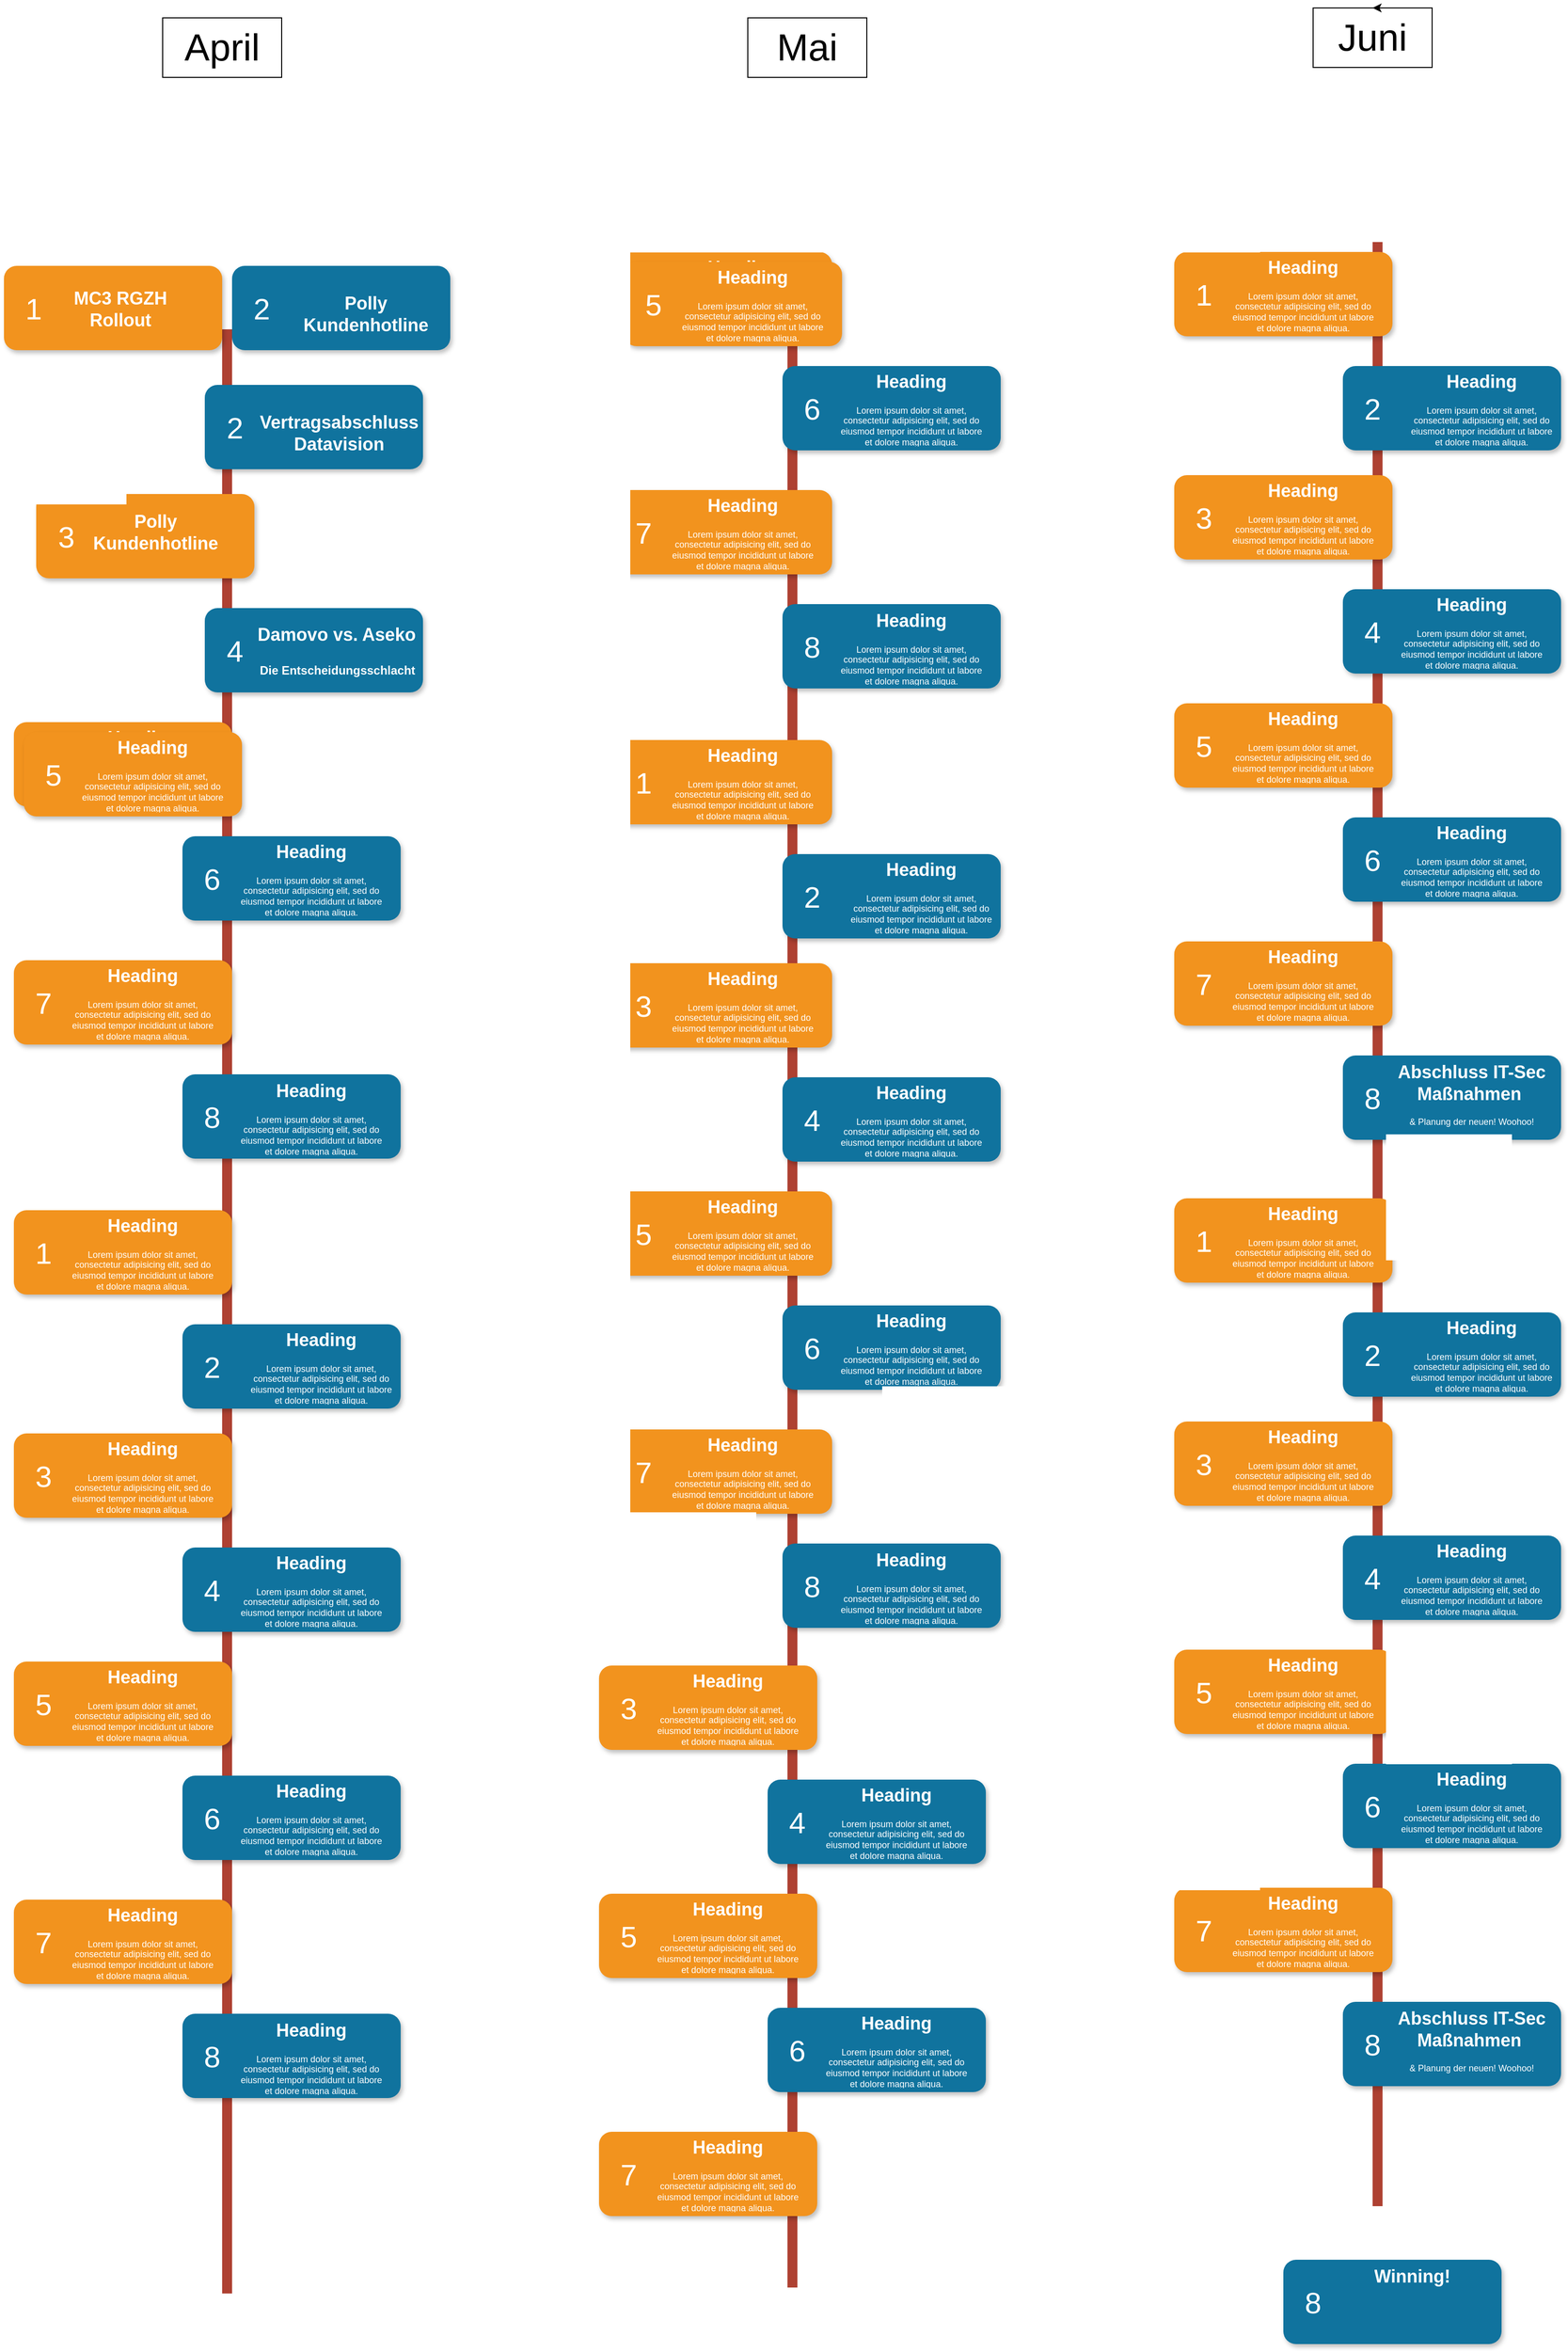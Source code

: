 <mxfile version="24.2.2" type="github">
  <diagram name="Page-1" id="fbcf5db9-b524-4cd4-e4f3-379dc89c3999">
    <mxGraphModel dx="978" dy="2693" grid="1" gridSize="10" guides="1" tooltips="1" connect="1" arrows="1" fold="1" page="1" pageScale="1" pageWidth="850" pageHeight="1100" background="none" math="0" shadow="0">
      <root>
        <mxCell id="0" />
        <mxCell id="1" parent="0" />
        <mxCell id="pPB-DNyD_1tqKT2zvJfa-149" value="" style="line;strokeWidth=10;direction=south;html=1;fillColor=none;fontSize=13;fontColor=#000000;align=center;strokeColor=#AE4132;" vertex="1" parent="1">
          <mxGeometry x="840" y="68" width="10" height="990" as="geometry" />
        </mxCell>
        <mxCell id="2a0f93b5c73ef8e7-1" value="" style="line;strokeWidth=10;direction=south;html=1;fillColor=none;fontSize=13;fontColor=#000000;align=center;strokeColor=#AE4132;" parent="1" vertex="1">
          <mxGeometry x="270" y="74" width="10" height="990" as="geometry" />
        </mxCell>
        <mxCell id="pPB-DNyD_1tqKT2zvJfa-94" value="" style="line;strokeWidth=10;direction=south;html=1;fillColor=none;fontSize=13;fontColor=#000000;align=center;strokeColor=#AE4132;" vertex="1" parent="1">
          <mxGeometry x="270" y="-916" width="10" height="990" as="geometry" />
        </mxCell>
        <mxCell id="pPB-DNyD_1tqKT2zvJfa-1" value="" style="line;strokeWidth=10;direction=south;html=1;fillColor=none;fontSize=13;fontColor=#000000;align=center;strokeColor=#AE4132;" vertex="1" parent="1">
          <mxGeometry x="840" y="-910" width="10" height="990" as="geometry" />
        </mxCell>
        <mxCell id="pPB-DNyD_1tqKT2zvJfa-76" value="&lt;font style=&quot;font-size: 38px;&quot;&gt;Mai&lt;/font&gt;" style="rounded=0;whiteSpace=wrap;html=1;" vertex="1" parent="1">
          <mxGeometry x="800" y="-1230" width="120" height="60" as="geometry" />
        </mxCell>
        <mxCell id="pPB-DNyD_1tqKT2zvJfa-96" value="" style="rounded=1;whiteSpace=wrap;html=1;strokeColor=none;strokeWidth=1;fillColor=#F2931E;fontSize=13;fontColor=#FFFFFF;align=center;gradientColor=none;gradientDirection=east;verticalAlign=top;shadow=1;" vertex="1" parent="1">
          <mxGeometry x="50" y="-980" width="220" height="85" as="geometry" />
        </mxCell>
        <mxCell id="pPB-DNyD_1tqKT2zvJfa-97" value="1" style="text;html=1;strokeColor=none;fillColor=none;align=center;verticalAlign=middle;whiteSpace=wrap;fontSize=30;fontColor=#FFFFFF;" vertex="1" parent="1">
          <mxGeometry x="60" y="-947" width="40" height="20" as="geometry" />
        </mxCell>
        <mxCell id="pPB-DNyD_1tqKT2zvJfa-99" value="&lt;h1&gt;&lt;span style=&quot;background-color: initial;&quot;&gt;MC3 RGZH&amp;nbsp; Rollout&amp;nbsp;&lt;/span&gt;&lt;/h1&gt;" style="text;html=1;spacing=5;spacingTop=-20;whiteSpace=wrap;overflow=hidden;strokeColor=none;strokeWidth=4;fillColor=none;gradientColor=#007FFF;fontSize=9;fontColor=#FFFFFF;align=center;" vertex="1" parent="1">
          <mxGeometry x="90" y="-959" width="160" height="77" as="geometry" />
        </mxCell>
        <mxCell id="pPB-DNyD_1tqKT2zvJfa-100" value="" style="rounded=1;whiteSpace=wrap;html=1;strokeColor=none;strokeWidth=1;fillColor=#10739E;fontSize=13;fontColor=#FFFFFF;align=center;gradientColor=none;gradientDirection=east;verticalAlign=top;shadow=1;" vertex="1" parent="1">
          <mxGeometry x="280" y="-980" width="220" height="85" as="geometry" />
        </mxCell>
        <mxCell id="pPB-DNyD_1tqKT2zvJfa-101" value="2" style="text;html=1;strokeColor=none;fillColor=none;align=center;verticalAlign=middle;whiteSpace=wrap;fontSize=30;fontColor=#FFFFFF;" vertex="1" parent="1">
          <mxGeometry x="290" y="-947" width="40" height="20" as="geometry" />
        </mxCell>
        <mxCell id="pPB-DNyD_1tqKT2zvJfa-102" value="&lt;h1&gt;Polly Kundenhotline&lt;/h1&gt;" style="text;html=1;spacing=5;spacingTop=-20;whiteSpace=wrap;overflow=hidden;strokeColor=none;strokeWidth=4;fillColor=none;gradientColor=#007FFF;fontSize=9;fontColor=#FFFFFF;align=center;" vertex="1" parent="1">
          <mxGeometry x="330" y="-954" width="170" height="77" as="geometry" />
        </mxCell>
        <mxCell id="2a0f93b5c73ef8e7-4" value="" style="rounded=1;whiteSpace=wrap;html=1;strokeColor=none;strokeWidth=1;fillColor=#10739E;fontSize=13;fontColor=#FFFFFF;align=center;gradientColor=none;gradientDirection=east;verticalAlign=top;shadow=1;" parent="1" vertex="1">
          <mxGeometry x="252.5" y="-860" width="220" height="85" as="geometry" />
        </mxCell>
        <mxCell id="2a0f93b5c73ef8e7-6" value="" style="rounded=1;whiteSpace=wrap;html=1;strokeColor=none;strokeWidth=1;fillColor=#F2931E;fontSize=13;fontColor=#FFFFFF;align=center;gradientColor=none;gradientDirection=east;verticalAlign=top;shadow=1;" parent="1" vertex="1">
          <mxGeometry x="82.5" y="-750" width="220" height="85" as="geometry" />
        </mxCell>
        <mxCell id="2a0f93b5c73ef8e7-7" value="3" style="text;html=1;strokeColor=none;fillColor=none;align=center;verticalAlign=middle;whiteSpace=wrap;fontSize=30;fontColor=#FFFFFF;" parent="1" vertex="1">
          <mxGeometry x="92.5" y="-717" width="40" height="20" as="geometry" />
        </mxCell>
        <mxCell id="2a0f93b5c73ef8e7-8" value="" style="rounded=1;whiteSpace=wrap;html=1;strokeColor=none;strokeWidth=1;fillColor=#10739E;fontSize=13;fontColor=#FFFFFF;align=center;gradientColor=none;gradientDirection=east;verticalAlign=top;shadow=1;" parent="1" vertex="1">
          <mxGeometry x="252.5" y="-635" width="220" height="85" as="geometry" />
        </mxCell>
        <mxCell id="2a0f93b5c73ef8e7-9" value="4" style="text;html=1;strokeColor=none;fillColor=none;align=center;verticalAlign=middle;whiteSpace=wrap;fontSize=30;fontColor=#FFFFFF;" parent="1" vertex="1">
          <mxGeometry x="262.5" y="-602" width="40" height="20" as="geometry" />
        </mxCell>
        <mxCell id="2a0f93b5c73ef8e7-19" value="&lt;h1&gt;Vertragsabschluss Datavision&lt;/h1&gt;" style="text;html=1;spacing=5;spacingTop=-20;whiteSpace=wrap;overflow=hidden;strokeColor=none;strokeWidth=4;fillColor=none;gradientColor=#007FFF;fontSize=9;fontColor=#FFFFFF;align=center;" parent="1" vertex="1">
          <mxGeometry x="302.5" y="-834" width="170" height="77" as="geometry" />
        </mxCell>
        <mxCell id="2a0f93b5c73ef8e7-20" value="&lt;h1&gt;Polly Kundenhotline&lt;/h1&gt;" style="text;html=1;spacing=5;spacingTop=-20;whiteSpace=wrap;overflow=hidden;strokeColor=none;strokeWidth=4;fillColor=none;gradientColor=#007FFF;fontSize=9;fontColor=#FFFFFF;align=center;" parent="1" vertex="1">
          <mxGeometry x="122.5" y="-734" width="160" height="77" as="geometry" />
        </mxCell>
        <mxCell id="2a0f93b5c73ef8e7-21" value="&lt;h1&gt;&lt;span style=&quot;background-color: initial;&quot;&gt;Damovo vs. Aseko&amp;nbsp;&lt;/span&gt;&lt;/h1&gt;&lt;h1&gt;&lt;span style=&quot;background-color: initial;&quot;&gt;&lt;font style=&quot;font-size: 12px;&quot;&gt;Die Entscheidungsschlacht&amp;nbsp;&lt;/font&gt;&lt;/span&gt;&lt;br&gt;&lt;/h1&gt;" style="text;html=1;spacing=5;spacingTop=-20;whiteSpace=wrap;overflow=hidden;strokeColor=none;strokeWidth=4;fillColor=none;gradientColor=#007FFF;fontSize=9;fontColor=#FFFFFF;align=center;" parent="1" vertex="1">
          <mxGeometry x="297.5" y="-620" width="180" height="70" as="geometry" />
        </mxCell>
        <mxCell id="pPB-DNyD_1tqKT2zvJfa-98" value="2" style="text;html=1;strokeColor=none;fillColor=none;align=center;verticalAlign=middle;whiteSpace=wrap;fontSize=30;fontColor=#FFFFFF;" vertex="1" parent="1">
          <mxGeometry x="262.5" y="-827" width="40" height="20" as="geometry" />
        </mxCell>
        <mxCell id="2a0f93b5c73ef8e7-10" value="" style="rounded=1;whiteSpace=wrap;html=1;strokeColor=none;strokeWidth=1;fillColor=#F2931E;fontSize=13;fontColor=#FFFFFF;align=center;gradientColor=none;gradientDirection=east;verticalAlign=top;shadow=1;" parent="1" vertex="1">
          <mxGeometry x="60" y="-520" width="220" height="85" as="geometry" />
        </mxCell>
        <mxCell id="2a0f93b5c73ef8e7-11" value="5" style="text;html=1;strokeColor=none;fillColor=none;align=center;verticalAlign=middle;whiteSpace=wrap;fontSize=30;fontColor=#FFFFFF;" parent="1" vertex="1">
          <mxGeometry x="70" y="-487" width="40" height="20" as="geometry" />
        </mxCell>
        <mxCell id="2a0f93b5c73ef8e7-12" value="" style="rounded=1;whiteSpace=wrap;html=1;strokeColor=none;strokeWidth=1;fillColor=#10739E;fontSize=13;fontColor=#FFFFFF;align=center;gradientColor=none;gradientDirection=east;verticalAlign=top;shadow=1;" parent="1" vertex="1">
          <mxGeometry x="230" y="-405" width="220" height="85" as="geometry" />
        </mxCell>
        <mxCell id="2a0f93b5c73ef8e7-13" value="6" style="text;html=1;strokeColor=none;fillColor=none;align=center;verticalAlign=middle;whiteSpace=wrap;fontSize=30;fontColor=#FFFFFF;" parent="1" vertex="1">
          <mxGeometry x="240" y="-372" width="40" height="20" as="geometry" />
        </mxCell>
        <mxCell id="2a0f93b5c73ef8e7-14" value="" style="rounded=1;whiteSpace=wrap;html=1;strokeColor=none;strokeWidth=1;fillColor=#F2931E;fontSize=13;fontColor=#FFFFFF;align=center;gradientColor=none;gradientDirection=east;verticalAlign=top;shadow=1;" parent="1" vertex="1">
          <mxGeometry x="60" y="-280" width="220" height="85" as="geometry" />
        </mxCell>
        <mxCell id="2a0f93b5c73ef8e7-15" value="7" style="text;html=1;strokeColor=none;fillColor=none;align=center;verticalAlign=middle;whiteSpace=wrap;fontSize=30;fontColor=#FFFFFF;" parent="1" vertex="1">
          <mxGeometry x="70" y="-247" width="40" height="20" as="geometry" />
        </mxCell>
        <mxCell id="2a0f93b5c73ef8e7-16" value="" style="rounded=1;whiteSpace=wrap;html=1;strokeColor=none;strokeWidth=1;fillColor=#10739E;fontSize=13;fontColor=#FFFFFF;align=center;gradientColor=none;gradientDirection=east;verticalAlign=top;shadow=1;" parent="1" vertex="1">
          <mxGeometry x="230" y="-165" width="220" height="85" as="geometry" />
        </mxCell>
        <mxCell id="2a0f93b5c73ef8e7-17" value="8" style="text;html=1;strokeColor=none;fillColor=none;align=center;verticalAlign=middle;whiteSpace=wrap;fontSize=30;fontColor=#FFFFFF;" parent="1" vertex="1">
          <mxGeometry x="240" y="-132" width="40" height="20" as="geometry" />
        </mxCell>
        <mxCell id="2a0f93b5c73ef8e7-22" value="&lt;h1&gt;Heading&lt;/h1&gt;&lt;p&gt;Lorem ipsum dolor sit amet, consectetur adipisicing elit, sed do eiusmod tempor incididunt ut labore et dolore magna aliqua.&lt;/p&gt;" style="text;html=1;spacing=5;spacingTop=-20;whiteSpace=wrap;overflow=hidden;strokeColor=none;strokeWidth=4;fillColor=none;gradientColor=#007FFF;fontSize=9;fontColor=#FFFFFF;align=center;" parent="1" vertex="1">
          <mxGeometry x="110" y="-516" width="160" height="77" as="geometry" />
        </mxCell>
        <mxCell id="2a0f93b5c73ef8e7-23" value="&lt;h1&gt;Heading&lt;/h1&gt;&lt;p&gt;Lorem ipsum dolor sit amet, consectetur adipisicing elit, sed do eiusmod tempor incididunt ut labore et dolore magna aliqua.&lt;/p&gt;" style="text;html=1;spacing=5;spacingTop=-20;whiteSpace=wrap;overflow=hidden;strokeColor=none;strokeWidth=4;fillColor=none;gradientColor=#007FFF;fontSize=9;fontColor=#FFFFFF;align=center;" parent="1" vertex="1">
          <mxGeometry x="280" y="-401" width="160" height="77" as="geometry" />
        </mxCell>
        <mxCell id="2a0f93b5c73ef8e7-24" value="&lt;h1&gt;Heading&lt;/h1&gt;&lt;p&gt;Lorem ipsum dolor sit amet, consectetur adipisicing elit, sed do eiusmod tempor incididunt ut labore et dolore magna aliqua.&lt;/p&gt;" style="text;html=1;spacing=5;spacingTop=-20;whiteSpace=wrap;overflow=hidden;strokeColor=none;strokeWidth=4;fillColor=none;gradientColor=#007FFF;fontSize=9;fontColor=#FFFFFF;align=center;" parent="1" vertex="1">
          <mxGeometry x="110" y="-276" width="160" height="77" as="geometry" />
        </mxCell>
        <mxCell id="2a0f93b5c73ef8e7-25" value="&lt;h1&gt;Heading&lt;/h1&gt;&lt;p&gt;Lorem ipsum dolor sit amet, consectetur adipisicing elit, sed do eiusmod tempor incididunt ut labore et dolore magna aliqua.&lt;/p&gt;" style="text;html=1;spacing=5;spacingTop=-20;whiteSpace=wrap;overflow=hidden;strokeColor=none;strokeWidth=4;fillColor=none;gradientColor=#007FFF;fontSize=9;fontColor=#FFFFFF;align=center;" parent="1" vertex="1">
          <mxGeometry x="280" y="-160" width="160" height="77" as="geometry" />
        </mxCell>
        <mxCell id="pPB-DNyD_1tqKT2zvJfa-77" value="&lt;font style=&quot;font-size: 38px;&quot;&gt;April&lt;/font&gt;" style="rounded=0;whiteSpace=wrap;html=1;" vertex="1" parent="1">
          <mxGeometry x="210" y="-1230" width="120" height="60" as="geometry" />
        </mxCell>
        <mxCell id="pPB-DNyD_1tqKT2zvJfa-89" value="" style="rounded=1;whiteSpace=wrap;html=1;strokeColor=none;strokeWidth=1;fillColor=#F2931E;fontSize=13;fontColor=#FFFFFF;align=center;gradientColor=none;gradientDirection=east;verticalAlign=top;shadow=1;" vertex="1" parent="1">
          <mxGeometry x="70" y="-510" width="220" height="85" as="geometry" />
        </mxCell>
        <mxCell id="pPB-DNyD_1tqKT2zvJfa-90" value="5" style="text;html=1;strokeColor=none;fillColor=none;align=center;verticalAlign=middle;whiteSpace=wrap;fontSize=30;fontColor=#FFFFFF;" vertex="1" parent="1">
          <mxGeometry x="80" y="-477" width="40" height="20" as="geometry" />
        </mxCell>
        <mxCell id="pPB-DNyD_1tqKT2zvJfa-91" value="&lt;h1&gt;Heading&lt;/h1&gt;&lt;p&gt;Lorem ipsum dolor sit amet, consectetur adipisicing elit, sed do eiusmod tempor incididunt ut labore et dolore magna aliqua.&lt;/p&gt;" style="text;html=1;spacing=5;spacingTop=-20;whiteSpace=wrap;overflow=hidden;strokeColor=none;strokeWidth=4;fillColor=none;gradientColor=#007FFF;fontSize=9;fontColor=#FFFFFF;align=center;" vertex="1" parent="1">
          <mxGeometry x="120" y="-506" width="160" height="77" as="geometry" />
        </mxCell>
        <mxCell id="pPB-DNyD_1tqKT2zvJfa-2" value="" style="rounded=1;whiteSpace=wrap;html=1;strokeColor=none;strokeWidth=1;fillColor=#F2931E;fontSize=13;fontColor=#FFFFFF;align=center;gradientColor=none;gradientDirection=east;verticalAlign=top;shadow=1;" vertex="1" parent="1">
          <mxGeometry x="60" y="-28" width="220" height="85" as="geometry" />
        </mxCell>
        <mxCell id="pPB-DNyD_1tqKT2zvJfa-3" value="1" style="text;html=1;strokeColor=none;fillColor=none;align=center;verticalAlign=middle;whiteSpace=wrap;fontSize=30;fontColor=#FFFFFF;" vertex="1" parent="1">
          <mxGeometry x="70" y="5" width="40" height="20" as="geometry" />
        </mxCell>
        <mxCell id="pPB-DNyD_1tqKT2zvJfa-4" value="" style="rounded=1;whiteSpace=wrap;html=1;strokeColor=none;strokeWidth=1;fillColor=#10739E;fontSize=13;fontColor=#FFFFFF;align=center;gradientColor=none;gradientDirection=east;verticalAlign=top;shadow=1;" vertex="1" parent="1">
          <mxGeometry x="230" y="87" width="220" height="85" as="geometry" />
        </mxCell>
        <mxCell id="pPB-DNyD_1tqKT2zvJfa-5" value="2" style="text;html=1;strokeColor=none;fillColor=none;align=center;verticalAlign=middle;whiteSpace=wrap;fontSize=30;fontColor=#FFFFFF;" vertex="1" parent="1">
          <mxGeometry x="240" y="120" width="40" height="20" as="geometry" />
        </mxCell>
        <mxCell id="pPB-DNyD_1tqKT2zvJfa-6" value="" style="rounded=1;whiteSpace=wrap;html=1;strokeColor=none;strokeWidth=1;fillColor=#F2931E;fontSize=13;fontColor=#FFFFFF;align=center;gradientColor=none;gradientDirection=east;verticalAlign=top;shadow=1;" vertex="1" parent="1">
          <mxGeometry x="60" y="197" width="220" height="85" as="geometry" />
        </mxCell>
        <mxCell id="pPB-DNyD_1tqKT2zvJfa-7" value="3" style="text;html=1;strokeColor=none;fillColor=none;align=center;verticalAlign=middle;whiteSpace=wrap;fontSize=30;fontColor=#FFFFFF;" vertex="1" parent="1">
          <mxGeometry x="70" y="230" width="40" height="20" as="geometry" />
        </mxCell>
        <mxCell id="pPB-DNyD_1tqKT2zvJfa-8" value="" style="rounded=1;whiteSpace=wrap;html=1;strokeColor=none;strokeWidth=1;fillColor=#10739E;fontSize=13;fontColor=#FFFFFF;align=center;gradientColor=none;gradientDirection=east;verticalAlign=top;shadow=1;" vertex="1" parent="1">
          <mxGeometry x="230" y="312" width="220" height="85" as="geometry" />
        </mxCell>
        <mxCell id="pPB-DNyD_1tqKT2zvJfa-9" value="4" style="text;html=1;strokeColor=none;fillColor=none;align=center;verticalAlign=middle;whiteSpace=wrap;fontSize=30;fontColor=#FFFFFF;" vertex="1" parent="1">
          <mxGeometry x="240" y="345" width="40" height="20" as="geometry" />
        </mxCell>
        <mxCell id="pPB-DNyD_1tqKT2zvJfa-10" value="" style="rounded=1;whiteSpace=wrap;html=1;strokeColor=none;strokeWidth=1;fillColor=#F2931E;fontSize=13;fontColor=#FFFFFF;align=center;gradientColor=none;gradientDirection=east;verticalAlign=top;shadow=1;" vertex="1" parent="1">
          <mxGeometry x="60" y="427" width="220" height="85" as="geometry" />
        </mxCell>
        <mxCell id="pPB-DNyD_1tqKT2zvJfa-11" value="5" style="text;html=1;strokeColor=none;fillColor=none;align=center;verticalAlign=middle;whiteSpace=wrap;fontSize=30;fontColor=#FFFFFF;" vertex="1" parent="1">
          <mxGeometry x="70" y="460" width="40" height="20" as="geometry" />
        </mxCell>
        <mxCell id="pPB-DNyD_1tqKT2zvJfa-12" value="" style="rounded=1;whiteSpace=wrap;html=1;strokeColor=none;strokeWidth=1;fillColor=#10739E;fontSize=13;fontColor=#FFFFFF;align=center;gradientColor=none;gradientDirection=east;verticalAlign=top;shadow=1;" vertex="1" parent="1">
          <mxGeometry x="230" y="542" width="220" height="85" as="geometry" />
        </mxCell>
        <mxCell id="pPB-DNyD_1tqKT2zvJfa-13" value="6" style="text;html=1;strokeColor=none;fillColor=none;align=center;verticalAlign=middle;whiteSpace=wrap;fontSize=30;fontColor=#FFFFFF;" vertex="1" parent="1">
          <mxGeometry x="240" y="575" width="40" height="20" as="geometry" />
        </mxCell>
        <mxCell id="pPB-DNyD_1tqKT2zvJfa-14" value="" style="rounded=1;whiteSpace=wrap;html=1;strokeColor=none;strokeWidth=1;fillColor=#F2931E;fontSize=13;fontColor=#FFFFFF;align=center;gradientColor=none;gradientDirection=east;verticalAlign=top;shadow=1;" vertex="1" parent="1">
          <mxGeometry x="60" y="667" width="220" height="85" as="geometry" />
        </mxCell>
        <mxCell id="pPB-DNyD_1tqKT2zvJfa-15" value="7" style="text;html=1;strokeColor=none;fillColor=none;align=center;verticalAlign=middle;whiteSpace=wrap;fontSize=30;fontColor=#FFFFFF;" vertex="1" parent="1">
          <mxGeometry x="70" y="700" width="40" height="20" as="geometry" />
        </mxCell>
        <mxCell id="pPB-DNyD_1tqKT2zvJfa-16" value="" style="rounded=1;whiteSpace=wrap;html=1;strokeColor=none;strokeWidth=1;fillColor=#10739E;fontSize=13;fontColor=#FFFFFF;align=center;gradientColor=none;gradientDirection=east;verticalAlign=top;shadow=1;" vertex="1" parent="1">
          <mxGeometry x="230" y="782" width="220" height="85" as="geometry" />
        </mxCell>
        <mxCell id="pPB-DNyD_1tqKT2zvJfa-17" value="8" style="text;html=1;strokeColor=none;fillColor=none;align=center;verticalAlign=middle;whiteSpace=wrap;fontSize=30;fontColor=#FFFFFF;" vertex="1" parent="1">
          <mxGeometry x="240" y="815" width="40" height="20" as="geometry" />
        </mxCell>
        <mxCell id="pPB-DNyD_1tqKT2zvJfa-18" value="&lt;h1&gt;Heading&lt;/h1&gt;&lt;p&gt;Lorem ipsum dolor sit amet, consectetur adipisicing elit, sed do eiusmod tempor incididunt ut labore et dolore magna aliqua.&lt;/p&gt;" style="text;html=1;spacing=5;spacingTop=-20;whiteSpace=wrap;overflow=hidden;strokeColor=none;strokeWidth=4;fillColor=none;gradientColor=#007FFF;fontSize=9;fontColor=#FFFFFF;align=center;" vertex="1" parent="1">
          <mxGeometry x="110" y="-24" width="160" height="77" as="geometry" />
        </mxCell>
        <mxCell id="pPB-DNyD_1tqKT2zvJfa-19" value="&lt;h1&gt;Heading&lt;/h1&gt;&lt;p&gt;Lorem ipsum dolor sit amet, consectetur adipisicing elit, sed do eiusmod tempor incididunt ut labore et dolore magna aliqua.&lt;/p&gt;" style="text;html=1;spacing=5;spacingTop=-20;whiteSpace=wrap;overflow=hidden;strokeColor=none;strokeWidth=4;fillColor=none;gradientColor=#007FFF;fontSize=9;fontColor=#FFFFFF;align=center;" vertex="1" parent="1">
          <mxGeometry x="290" y="91" width="160" height="77" as="geometry" />
        </mxCell>
        <mxCell id="pPB-DNyD_1tqKT2zvJfa-20" value="&lt;h1&gt;Heading&lt;/h1&gt;&lt;p&gt;Lorem ipsum dolor sit amet, consectetur adipisicing elit, sed do eiusmod tempor incididunt ut labore et dolore magna aliqua.&lt;/p&gt;" style="text;html=1;spacing=5;spacingTop=-20;whiteSpace=wrap;overflow=hidden;strokeColor=none;strokeWidth=4;fillColor=none;gradientColor=#007FFF;fontSize=9;fontColor=#FFFFFF;align=center;" vertex="1" parent="1">
          <mxGeometry x="110" y="201" width="160" height="77" as="geometry" />
        </mxCell>
        <mxCell id="pPB-DNyD_1tqKT2zvJfa-21" value="&lt;h1&gt;Heading&lt;/h1&gt;&lt;p&gt;Lorem ipsum dolor sit amet, consectetur adipisicing elit, sed do eiusmod tempor incididunt ut labore et dolore magna aliqua.&lt;/p&gt;" style="text;html=1;spacing=5;spacingTop=-20;whiteSpace=wrap;overflow=hidden;strokeColor=none;strokeWidth=4;fillColor=none;gradientColor=#007FFF;fontSize=9;fontColor=#FFFFFF;align=center;" vertex="1" parent="1">
          <mxGeometry x="280" y="316" width="160" height="77" as="geometry" />
        </mxCell>
        <mxCell id="pPB-DNyD_1tqKT2zvJfa-22" value="&lt;h1&gt;Heading&lt;/h1&gt;&lt;p&gt;Lorem ipsum dolor sit amet, consectetur adipisicing elit, sed do eiusmod tempor incididunt ut labore et dolore magna aliqua.&lt;/p&gt;" style="text;html=1;spacing=5;spacingTop=-20;whiteSpace=wrap;overflow=hidden;strokeColor=none;strokeWidth=4;fillColor=none;gradientColor=#007FFF;fontSize=9;fontColor=#FFFFFF;align=center;" vertex="1" parent="1">
          <mxGeometry x="110" y="431" width="160" height="77" as="geometry" />
        </mxCell>
        <mxCell id="pPB-DNyD_1tqKT2zvJfa-23" value="&lt;h1&gt;Heading&lt;/h1&gt;&lt;p&gt;Lorem ipsum dolor sit amet, consectetur adipisicing elit, sed do eiusmod tempor incididunt ut labore et dolore magna aliqua.&lt;/p&gt;" style="text;html=1;spacing=5;spacingTop=-20;whiteSpace=wrap;overflow=hidden;strokeColor=none;strokeWidth=4;fillColor=none;gradientColor=#007FFF;fontSize=9;fontColor=#FFFFFF;align=center;" vertex="1" parent="1">
          <mxGeometry x="280" y="546" width="160" height="77" as="geometry" />
        </mxCell>
        <mxCell id="pPB-DNyD_1tqKT2zvJfa-24" value="&lt;h1&gt;Heading&lt;/h1&gt;&lt;p&gt;Lorem ipsum dolor sit amet, consectetur adipisicing elit, sed do eiusmod tempor incididunt ut labore et dolore magna aliqua.&lt;/p&gt;" style="text;html=1;spacing=5;spacingTop=-20;whiteSpace=wrap;overflow=hidden;strokeColor=none;strokeWidth=4;fillColor=none;gradientColor=#007FFF;fontSize=9;fontColor=#FFFFFF;align=center;" vertex="1" parent="1">
          <mxGeometry x="110" y="671" width="160" height="77" as="geometry" />
        </mxCell>
        <mxCell id="pPB-DNyD_1tqKT2zvJfa-25" value="&lt;h1&gt;Heading&lt;/h1&gt;&lt;p&gt;Lorem ipsum dolor sit amet, consectetur adipisicing elit, sed do eiusmod tempor incididunt ut labore et dolore magna aliqua.&lt;/p&gt;" style="text;html=1;spacing=5;spacingTop=-20;whiteSpace=wrap;overflow=hidden;strokeColor=none;strokeWidth=4;fillColor=none;gradientColor=#007FFF;fontSize=9;fontColor=#FFFFFF;align=center;" vertex="1" parent="1">
          <mxGeometry x="280" y="787" width="160" height="77" as="geometry" />
        </mxCell>
        <mxCell id="pPB-DNyD_1tqKT2zvJfa-110" value="" style="rounded=1;whiteSpace=wrap;html=1;strokeColor=none;strokeWidth=1;fillColor=#F2931E;fontSize=13;fontColor=#FFFFFF;align=center;gradientColor=none;gradientDirection=east;verticalAlign=top;shadow=1;" vertex="1" parent="1">
          <mxGeometry x="665" y="-994" width="220" height="85" as="geometry" />
        </mxCell>
        <mxCell id="pPB-DNyD_1tqKT2zvJfa-111" value="5" style="text;html=1;strokeColor=none;fillColor=none;align=center;verticalAlign=middle;whiteSpace=wrap;fontSize=30;fontColor=#FFFFFF;" vertex="1" parent="1">
          <mxGeometry x="675" y="-961" width="40" height="20" as="geometry" />
        </mxCell>
        <mxCell id="pPB-DNyD_1tqKT2zvJfa-112" value="" style="rounded=1;whiteSpace=wrap;html=1;strokeColor=none;strokeWidth=1;fillColor=#10739E;fontSize=13;fontColor=#FFFFFF;align=center;gradientColor=none;gradientDirection=east;verticalAlign=top;shadow=1;" vertex="1" parent="1">
          <mxGeometry x="835" y="-879" width="220" height="85" as="geometry" />
        </mxCell>
        <mxCell id="pPB-DNyD_1tqKT2zvJfa-113" value="6" style="text;html=1;strokeColor=none;fillColor=none;align=center;verticalAlign=middle;whiteSpace=wrap;fontSize=30;fontColor=#FFFFFF;" vertex="1" parent="1">
          <mxGeometry x="845" y="-846" width="40" height="20" as="geometry" />
        </mxCell>
        <mxCell id="pPB-DNyD_1tqKT2zvJfa-114" value="" style="rounded=1;whiteSpace=wrap;html=1;strokeColor=none;strokeWidth=1;fillColor=#F2931E;fontSize=13;fontColor=#FFFFFF;align=center;gradientColor=none;gradientDirection=east;verticalAlign=top;shadow=1;" vertex="1" parent="1">
          <mxGeometry x="665" y="-754" width="220" height="85" as="geometry" />
        </mxCell>
        <mxCell id="pPB-DNyD_1tqKT2zvJfa-115" value="7" style="text;html=1;strokeColor=none;fillColor=none;align=center;verticalAlign=middle;whiteSpace=wrap;fontSize=30;fontColor=#FFFFFF;" vertex="1" parent="1">
          <mxGeometry x="675" y="-721" width="40" height="20" as="geometry" />
        </mxCell>
        <mxCell id="pPB-DNyD_1tqKT2zvJfa-116" value="" style="rounded=1;whiteSpace=wrap;html=1;strokeColor=none;strokeWidth=1;fillColor=#10739E;fontSize=13;fontColor=#FFFFFF;align=center;gradientColor=none;gradientDirection=east;verticalAlign=top;shadow=1;" vertex="1" parent="1">
          <mxGeometry x="835" y="-639" width="220" height="85" as="geometry" />
        </mxCell>
        <mxCell id="pPB-DNyD_1tqKT2zvJfa-117" value="8" style="text;html=1;strokeColor=none;fillColor=none;align=center;verticalAlign=middle;whiteSpace=wrap;fontSize=30;fontColor=#FFFFFF;" vertex="1" parent="1">
          <mxGeometry x="845" y="-606" width="40" height="20" as="geometry" />
        </mxCell>
        <mxCell id="pPB-DNyD_1tqKT2zvJfa-118" value="&lt;h1&gt;Heading&lt;/h1&gt;&lt;p&gt;Lorem ipsum dolor sit amet, consectetur adipisicing elit, sed do eiusmod tempor incididunt ut labore et dolore magna aliqua.&lt;/p&gt;" style="text;html=1;spacing=5;spacingTop=-20;whiteSpace=wrap;overflow=hidden;strokeColor=none;strokeWidth=4;fillColor=none;gradientColor=#007FFF;fontSize=9;fontColor=#FFFFFF;align=center;" vertex="1" parent="1">
          <mxGeometry x="715" y="-990" width="160" height="77" as="geometry" />
        </mxCell>
        <mxCell id="pPB-DNyD_1tqKT2zvJfa-119" value="&lt;h1&gt;Heading&lt;/h1&gt;&lt;p&gt;Lorem ipsum dolor sit amet, consectetur adipisicing elit, sed do eiusmod tempor incididunt ut labore et dolore magna aliqua.&lt;/p&gt;" style="text;html=1;spacing=5;spacingTop=-20;whiteSpace=wrap;overflow=hidden;strokeColor=none;strokeWidth=4;fillColor=none;gradientColor=#007FFF;fontSize=9;fontColor=#FFFFFF;align=center;" vertex="1" parent="1">
          <mxGeometry x="885" y="-875" width="160" height="77" as="geometry" />
        </mxCell>
        <mxCell id="pPB-DNyD_1tqKT2zvJfa-120" value="&lt;h1&gt;Heading&lt;/h1&gt;&lt;p&gt;Lorem ipsum dolor sit amet, consectetur adipisicing elit, sed do eiusmod tempor incididunt ut labore et dolore magna aliqua.&lt;/p&gt;" style="text;html=1;spacing=5;spacingTop=-20;whiteSpace=wrap;overflow=hidden;strokeColor=none;strokeWidth=4;fillColor=none;gradientColor=#007FFF;fontSize=9;fontColor=#FFFFFF;align=center;" vertex="1" parent="1">
          <mxGeometry x="715" y="-750" width="160" height="77" as="geometry" />
        </mxCell>
        <mxCell id="pPB-DNyD_1tqKT2zvJfa-121" value="&lt;h1&gt;Heading&lt;/h1&gt;&lt;p&gt;Lorem ipsum dolor sit amet, consectetur adipisicing elit, sed do eiusmod tempor incididunt ut labore et dolore magna aliqua.&lt;/p&gt;" style="text;html=1;spacing=5;spacingTop=-20;whiteSpace=wrap;overflow=hidden;strokeColor=none;strokeWidth=4;fillColor=none;gradientColor=#007FFF;fontSize=9;fontColor=#FFFFFF;align=center;" vertex="1" parent="1">
          <mxGeometry x="885" y="-634" width="160" height="77" as="geometry" />
        </mxCell>
        <mxCell id="pPB-DNyD_1tqKT2zvJfa-122" value="" style="rounded=1;whiteSpace=wrap;html=1;strokeColor=none;strokeWidth=1;fillColor=#F2931E;fontSize=13;fontColor=#FFFFFF;align=center;gradientColor=none;gradientDirection=east;verticalAlign=top;shadow=1;" vertex="1" parent="1">
          <mxGeometry x="675" y="-984" width="220" height="85" as="geometry" />
        </mxCell>
        <mxCell id="pPB-DNyD_1tqKT2zvJfa-123" value="5" style="text;html=1;strokeColor=none;fillColor=none;align=center;verticalAlign=middle;whiteSpace=wrap;fontSize=30;fontColor=#FFFFFF;" vertex="1" parent="1">
          <mxGeometry x="685" y="-951" width="40" height="20" as="geometry" />
        </mxCell>
        <mxCell id="pPB-DNyD_1tqKT2zvJfa-124" value="&lt;h1&gt;Heading&lt;/h1&gt;&lt;p&gt;Lorem ipsum dolor sit amet, consectetur adipisicing elit, sed do eiusmod tempor incididunt ut labore et dolore magna aliqua.&lt;/p&gt;" style="text;html=1;spacing=5;spacingTop=-20;whiteSpace=wrap;overflow=hidden;strokeColor=none;strokeWidth=4;fillColor=none;gradientColor=#007FFF;fontSize=9;fontColor=#FFFFFF;align=center;" vertex="1" parent="1">
          <mxGeometry x="725" y="-980" width="160" height="77" as="geometry" />
        </mxCell>
        <mxCell id="pPB-DNyD_1tqKT2zvJfa-125" value="" style="rounded=1;whiteSpace=wrap;html=1;strokeColor=none;strokeWidth=1;fillColor=#F2931E;fontSize=13;fontColor=#FFFFFF;align=center;gradientColor=none;gradientDirection=east;verticalAlign=top;shadow=1;" vertex="1" parent="1">
          <mxGeometry x="665" y="-502" width="220" height="85" as="geometry" />
        </mxCell>
        <mxCell id="pPB-DNyD_1tqKT2zvJfa-126" value="1" style="text;html=1;strokeColor=none;fillColor=none;align=center;verticalAlign=middle;whiteSpace=wrap;fontSize=30;fontColor=#FFFFFF;" vertex="1" parent="1">
          <mxGeometry x="675" y="-469" width="40" height="20" as="geometry" />
        </mxCell>
        <mxCell id="pPB-DNyD_1tqKT2zvJfa-127" value="" style="rounded=1;whiteSpace=wrap;html=1;strokeColor=none;strokeWidth=1;fillColor=#10739E;fontSize=13;fontColor=#FFFFFF;align=center;gradientColor=none;gradientDirection=east;verticalAlign=top;shadow=1;" vertex="1" parent="1">
          <mxGeometry x="835" y="-387" width="220" height="85" as="geometry" />
        </mxCell>
        <mxCell id="pPB-DNyD_1tqKT2zvJfa-128" value="2" style="text;html=1;strokeColor=none;fillColor=none;align=center;verticalAlign=middle;whiteSpace=wrap;fontSize=30;fontColor=#FFFFFF;" vertex="1" parent="1">
          <mxGeometry x="845" y="-354" width="40" height="20" as="geometry" />
        </mxCell>
        <mxCell id="pPB-DNyD_1tqKT2zvJfa-129" value="" style="rounded=1;whiteSpace=wrap;html=1;strokeColor=none;strokeWidth=1;fillColor=#F2931E;fontSize=13;fontColor=#FFFFFF;align=center;gradientColor=none;gradientDirection=east;verticalAlign=top;shadow=1;" vertex="1" parent="1">
          <mxGeometry x="665" y="-277" width="220" height="85" as="geometry" />
        </mxCell>
        <mxCell id="pPB-DNyD_1tqKT2zvJfa-130" value="3" style="text;html=1;strokeColor=none;fillColor=none;align=center;verticalAlign=middle;whiteSpace=wrap;fontSize=30;fontColor=#FFFFFF;" vertex="1" parent="1">
          <mxGeometry x="675" y="-244" width="40" height="20" as="geometry" />
        </mxCell>
        <mxCell id="pPB-DNyD_1tqKT2zvJfa-131" value="" style="rounded=1;whiteSpace=wrap;html=1;strokeColor=none;strokeWidth=1;fillColor=#10739E;fontSize=13;fontColor=#FFFFFF;align=center;gradientColor=none;gradientDirection=east;verticalAlign=top;shadow=1;" vertex="1" parent="1">
          <mxGeometry x="835" y="-162" width="220" height="85" as="geometry" />
        </mxCell>
        <mxCell id="pPB-DNyD_1tqKT2zvJfa-132" value="4" style="text;html=1;strokeColor=none;fillColor=none;align=center;verticalAlign=middle;whiteSpace=wrap;fontSize=30;fontColor=#FFFFFF;" vertex="1" parent="1">
          <mxGeometry x="845" y="-129" width="40" height="20" as="geometry" />
        </mxCell>
        <mxCell id="pPB-DNyD_1tqKT2zvJfa-133" value="" style="rounded=1;whiteSpace=wrap;html=1;strokeColor=none;strokeWidth=1;fillColor=#F2931E;fontSize=13;fontColor=#FFFFFF;align=center;gradientColor=none;gradientDirection=east;verticalAlign=top;shadow=1;" vertex="1" parent="1">
          <mxGeometry x="665" y="-47" width="220" height="85" as="geometry" />
        </mxCell>
        <mxCell id="pPB-DNyD_1tqKT2zvJfa-134" value="5" style="text;html=1;strokeColor=none;fillColor=none;align=center;verticalAlign=middle;whiteSpace=wrap;fontSize=30;fontColor=#FFFFFF;" vertex="1" parent="1">
          <mxGeometry x="675" y="-14" width="40" height="20" as="geometry" />
        </mxCell>
        <mxCell id="pPB-DNyD_1tqKT2zvJfa-135" value="" style="rounded=1;whiteSpace=wrap;html=1;strokeColor=none;strokeWidth=1;fillColor=#10739E;fontSize=13;fontColor=#FFFFFF;align=center;gradientColor=none;gradientDirection=east;verticalAlign=top;shadow=1;" vertex="1" parent="1">
          <mxGeometry x="835" y="68" width="220" height="85" as="geometry" />
        </mxCell>
        <mxCell id="pPB-DNyD_1tqKT2zvJfa-136" value="6" style="text;html=1;strokeColor=none;fillColor=none;align=center;verticalAlign=middle;whiteSpace=wrap;fontSize=30;fontColor=#FFFFFF;" vertex="1" parent="1">
          <mxGeometry x="845" y="101" width="40" height="20" as="geometry" />
        </mxCell>
        <mxCell id="pPB-DNyD_1tqKT2zvJfa-137" value="" style="rounded=1;whiteSpace=wrap;html=1;strokeColor=none;strokeWidth=1;fillColor=#F2931E;fontSize=13;fontColor=#FFFFFF;align=center;gradientColor=none;gradientDirection=east;verticalAlign=top;shadow=1;" vertex="1" parent="1">
          <mxGeometry x="665" y="193" width="220" height="85" as="geometry" />
        </mxCell>
        <mxCell id="pPB-DNyD_1tqKT2zvJfa-138" value="7" style="text;html=1;strokeColor=none;fillColor=none;align=center;verticalAlign=middle;whiteSpace=wrap;fontSize=30;fontColor=#FFFFFF;" vertex="1" parent="1">
          <mxGeometry x="675" y="226" width="40" height="20" as="geometry" />
        </mxCell>
        <mxCell id="pPB-DNyD_1tqKT2zvJfa-139" value="" style="rounded=1;whiteSpace=wrap;html=1;strokeColor=none;strokeWidth=1;fillColor=#10739E;fontSize=13;fontColor=#FFFFFF;align=center;gradientColor=none;gradientDirection=east;verticalAlign=top;shadow=1;" vertex="1" parent="1">
          <mxGeometry x="835" y="308" width="220" height="85" as="geometry" />
        </mxCell>
        <mxCell id="pPB-DNyD_1tqKT2zvJfa-140" value="8" style="text;html=1;strokeColor=none;fillColor=none;align=center;verticalAlign=middle;whiteSpace=wrap;fontSize=30;fontColor=#FFFFFF;" vertex="1" parent="1">
          <mxGeometry x="845" y="341" width="40" height="20" as="geometry" />
        </mxCell>
        <mxCell id="pPB-DNyD_1tqKT2zvJfa-141" value="&lt;h1&gt;Heading&lt;/h1&gt;&lt;p&gt;Lorem ipsum dolor sit amet, consectetur adipisicing elit, sed do eiusmod tempor incididunt ut labore et dolore magna aliqua.&lt;/p&gt;" style="text;html=1;spacing=5;spacingTop=-20;whiteSpace=wrap;overflow=hidden;strokeColor=none;strokeWidth=4;fillColor=none;gradientColor=#007FFF;fontSize=9;fontColor=#FFFFFF;align=center;" vertex="1" parent="1">
          <mxGeometry x="715" y="-498" width="160" height="77" as="geometry" />
        </mxCell>
        <mxCell id="pPB-DNyD_1tqKT2zvJfa-142" value="&lt;h1&gt;Heading&lt;/h1&gt;&lt;p&gt;Lorem ipsum dolor sit amet, consectetur adipisicing elit, sed do eiusmod tempor incididunt ut labore et dolore magna aliqua.&lt;/p&gt;" style="text;html=1;spacing=5;spacingTop=-20;whiteSpace=wrap;overflow=hidden;strokeColor=none;strokeWidth=4;fillColor=none;gradientColor=#007FFF;fontSize=9;fontColor=#FFFFFF;align=center;" vertex="1" parent="1">
          <mxGeometry x="895" y="-383" width="160" height="77" as="geometry" />
        </mxCell>
        <mxCell id="pPB-DNyD_1tqKT2zvJfa-143" value="&lt;h1&gt;Heading&lt;/h1&gt;&lt;p&gt;Lorem ipsum dolor sit amet, consectetur adipisicing elit, sed do eiusmod tempor incididunt ut labore et dolore magna aliqua.&lt;/p&gt;" style="text;html=1;spacing=5;spacingTop=-20;whiteSpace=wrap;overflow=hidden;strokeColor=none;strokeWidth=4;fillColor=none;gradientColor=#007FFF;fontSize=9;fontColor=#FFFFFF;align=center;" vertex="1" parent="1">
          <mxGeometry x="715" y="-273" width="160" height="77" as="geometry" />
        </mxCell>
        <mxCell id="pPB-DNyD_1tqKT2zvJfa-144" value="&lt;h1&gt;Heading&lt;/h1&gt;&lt;p&gt;Lorem ipsum dolor sit amet, consectetur adipisicing elit, sed do eiusmod tempor incididunt ut labore et dolore magna aliqua.&lt;/p&gt;" style="text;html=1;spacing=5;spacingTop=-20;whiteSpace=wrap;overflow=hidden;strokeColor=none;strokeWidth=4;fillColor=none;gradientColor=#007FFF;fontSize=9;fontColor=#FFFFFF;align=center;" vertex="1" parent="1">
          <mxGeometry x="885" y="-158" width="160" height="77" as="geometry" />
        </mxCell>
        <mxCell id="pPB-DNyD_1tqKT2zvJfa-145" value="&lt;h1&gt;Heading&lt;/h1&gt;&lt;p&gt;Lorem ipsum dolor sit amet, consectetur adipisicing elit, sed do eiusmod tempor incididunt ut labore et dolore magna aliqua.&lt;/p&gt;" style="text;html=1;spacing=5;spacingTop=-20;whiteSpace=wrap;overflow=hidden;strokeColor=none;strokeWidth=4;fillColor=none;gradientColor=#007FFF;fontSize=9;fontColor=#FFFFFF;align=center;" vertex="1" parent="1">
          <mxGeometry x="715" y="-43" width="160" height="77" as="geometry" />
        </mxCell>
        <mxCell id="pPB-DNyD_1tqKT2zvJfa-146" value="&lt;h1&gt;Heading&lt;/h1&gt;&lt;p&gt;Lorem ipsum dolor sit amet, consectetur adipisicing elit, sed do eiusmod tempor incididunt ut labore et dolore magna aliqua.&lt;/p&gt;" style="text;html=1;spacing=5;spacingTop=-20;whiteSpace=wrap;overflow=hidden;strokeColor=none;strokeWidth=4;fillColor=none;gradientColor=#007FFF;fontSize=9;fontColor=#FFFFFF;align=center;" vertex="1" parent="1">
          <mxGeometry x="885" y="72" width="160" height="77" as="geometry" />
        </mxCell>
        <mxCell id="pPB-DNyD_1tqKT2zvJfa-147" value="&lt;h1&gt;Heading&lt;/h1&gt;&lt;p&gt;Lorem ipsum dolor sit amet, consectetur adipisicing elit, sed do eiusmod tempor incididunt ut labore et dolore magna aliqua.&lt;/p&gt;" style="text;html=1;spacing=5;spacingTop=-20;whiteSpace=wrap;overflow=hidden;strokeColor=none;strokeWidth=4;fillColor=none;gradientColor=#007FFF;fontSize=9;fontColor=#FFFFFF;align=center;" vertex="1" parent="1">
          <mxGeometry x="715" y="197" width="160" height="77" as="geometry" />
        </mxCell>
        <mxCell id="pPB-DNyD_1tqKT2zvJfa-148" value="&lt;h1&gt;Heading&lt;/h1&gt;&lt;p&gt;Lorem ipsum dolor sit amet, consectetur adipisicing elit, sed do eiusmod tempor incididunt ut labore et dolore magna aliqua.&lt;/p&gt;" style="text;html=1;spacing=5;spacingTop=-20;whiteSpace=wrap;overflow=hidden;strokeColor=none;strokeWidth=4;fillColor=none;gradientColor=#007FFF;fontSize=9;fontColor=#FFFFFF;align=center;" vertex="1" parent="1">
          <mxGeometry x="885" y="313" width="160" height="77" as="geometry" />
        </mxCell>
        <mxCell id="pPB-DNyD_1tqKT2zvJfa-150" value="" style="line;strokeWidth=10;direction=south;html=1;fillColor=none;fontSize=13;fontColor=#000000;align=center;strokeColor=#AE4132;" vertex="1" parent="1">
          <mxGeometry x="1430" y="-1004" width="10" height="990" as="geometry" />
        </mxCell>
        <mxCell id="pPB-DNyD_1tqKT2zvJfa-151" value="" style="rounded=1;whiteSpace=wrap;html=1;strokeColor=none;strokeWidth=1;fillColor=#F2931E;fontSize=13;fontColor=#FFFFFF;align=center;gradientColor=none;gradientDirection=east;verticalAlign=top;shadow=1;" vertex="1" parent="1">
          <mxGeometry x="1230" y="-994" width="220" height="85" as="geometry" />
        </mxCell>
        <mxCell id="pPB-DNyD_1tqKT2zvJfa-152" value="1" style="text;html=1;strokeColor=none;fillColor=none;align=center;verticalAlign=middle;whiteSpace=wrap;fontSize=30;fontColor=#FFFFFF;" vertex="1" parent="1">
          <mxGeometry x="1240" y="-961" width="40" height="20" as="geometry" />
        </mxCell>
        <mxCell id="pPB-DNyD_1tqKT2zvJfa-153" value="" style="rounded=1;whiteSpace=wrap;html=1;strokeColor=none;strokeWidth=1;fillColor=#10739E;fontSize=13;fontColor=#FFFFFF;align=center;gradientColor=none;gradientDirection=east;verticalAlign=top;shadow=1;" vertex="1" parent="1">
          <mxGeometry x="1400" y="-879" width="220" height="85" as="geometry" />
        </mxCell>
        <mxCell id="pPB-DNyD_1tqKT2zvJfa-154" value="2" style="text;html=1;strokeColor=none;fillColor=none;align=center;verticalAlign=middle;whiteSpace=wrap;fontSize=30;fontColor=#FFFFFF;" vertex="1" parent="1">
          <mxGeometry x="1410" y="-846" width="40" height="20" as="geometry" />
        </mxCell>
        <mxCell id="pPB-DNyD_1tqKT2zvJfa-155" value="" style="rounded=1;whiteSpace=wrap;html=1;strokeColor=none;strokeWidth=1;fillColor=#F2931E;fontSize=13;fontColor=#FFFFFF;align=center;gradientColor=none;gradientDirection=east;verticalAlign=top;shadow=1;" vertex="1" parent="1">
          <mxGeometry x="1230" y="-769" width="220" height="85" as="geometry" />
        </mxCell>
        <mxCell id="pPB-DNyD_1tqKT2zvJfa-156" value="3" style="text;html=1;strokeColor=none;fillColor=none;align=center;verticalAlign=middle;whiteSpace=wrap;fontSize=30;fontColor=#FFFFFF;" vertex="1" parent="1">
          <mxGeometry x="1240" y="-736" width="40" height="20" as="geometry" />
        </mxCell>
        <mxCell id="pPB-DNyD_1tqKT2zvJfa-157" value="" style="rounded=1;whiteSpace=wrap;html=1;strokeColor=none;strokeWidth=1;fillColor=#10739E;fontSize=13;fontColor=#FFFFFF;align=center;gradientColor=none;gradientDirection=east;verticalAlign=top;shadow=1;" vertex="1" parent="1">
          <mxGeometry x="1400" y="-654" width="220" height="85" as="geometry" />
        </mxCell>
        <mxCell id="pPB-DNyD_1tqKT2zvJfa-158" value="4" style="text;html=1;strokeColor=none;fillColor=none;align=center;verticalAlign=middle;whiteSpace=wrap;fontSize=30;fontColor=#FFFFFF;" vertex="1" parent="1">
          <mxGeometry x="1410" y="-621" width="40" height="20" as="geometry" />
        </mxCell>
        <mxCell id="pPB-DNyD_1tqKT2zvJfa-159" value="" style="rounded=1;whiteSpace=wrap;html=1;strokeColor=none;strokeWidth=1;fillColor=#F2931E;fontSize=13;fontColor=#FFFFFF;align=center;gradientColor=none;gradientDirection=east;verticalAlign=top;shadow=1;" vertex="1" parent="1">
          <mxGeometry x="1230" y="-539" width="220" height="85" as="geometry" />
        </mxCell>
        <mxCell id="pPB-DNyD_1tqKT2zvJfa-160" value="5" style="text;html=1;strokeColor=none;fillColor=none;align=center;verticalAlign=middle;whiteSpace=wrap;fontSize=30;fontColor=#FFFFFF;" vertex="1" parent="1">
          <mxGeometry x="1240" y="-506" width="40" height="20" as="geometry" />
        </mxCell>
        <mxCell id="pPB-DNyD_1tqKT2zvJfa-161" value="" style="rounded=1;whiteSpace=wrap;html=1;strokeColor=none;strokeWidth=1;fillColor=#10739E;fontSize=13;fontColor=#FFFFFF;align=center;gradientColor=none;gradientDirection=east;verticalAlign=top;shadow=1;" vertex="1" parent="1">
          <mxGeometry x="1400" y="-424" width="220" height="85" as="geometry" />
        </mxCell>
        <mxCell id="pPB-DNyD_1tqKT2zvJfa-162" value="6" style="text;html=1;strokeColor=none;fillColor=none;align=center;verticalAlign=middle;whiteSpace=wrap;fontSize=30;fontColor=#FFFFFF;" vertex="1" parent="1">
          <mxGeometry x="1410" y="-391" width="40" height="20" as="geometry" />
        </mxCell>
        <mxCell id="pPB-DNyD_1tqKT2zvJfa-163" value="" style="rounded=1;whiteSpace=wrap;html=1;strokeColor=none;strokeWidth=1;fillColor=#F2931E;fontSize=13;fontColor=#FFFFFF;align=center;gradientColor=none;gradientDirection=east;verticalAlign=top;shadow=1;" vertex="1" parent="1">
          <mxGeometry x="1230" y="-299" width="220" height="85" as="geometry" />
        </mxCell>
        <mxCell id="pPB-DNyD_1tqKT2zvJfa-164" value="7" style="text;html=1;strokeColor=none;fillColor=none;align=center;verticalAlign=middle;whiteSpace=wrap;fontSize=30;fontColor=#FFFFFF;" vertex="1" parent="1">
          <mxGeometry x="1240" y="-266" width="40" height="20" as="geometry" />
        </mxCell>
        <mxCell id="pPB-DNyD_1tqKT2zvJfa-165" value="" style="rounded=1;whiteSpace=wrap;html=1;strokeColor=none;strokeWidth=1;fillColor=#10739E;fontSize=13;fontColor=#FFFFFF;align=center;gradientColor=none;gradientDirection=east;verticalAlign=top;shadow=1;" vertex="1" parent="1">
          <mxGeometry x="1400" y="-184" width="220" height="85" as="geometry" />
        </mxCell>
        <mxCell id="pPB-DNyD_1tqKT2zvJfa-166" value="8" style="text;html=1;strokeColor=none;fillColor=none;align=center;verticalAlign=middle;whiteSpace=wrap;fontSize=30;fontColor=#FFFFFF;" vertex="1" parent="1">
          <mxGeometry x="1410" y="-151" width="40" height="20" as="geometry" />
        </mxCell>
        <mxCell id="pPB-DNyD_1tqKT2zvJfa-167" value="&lt;h1&gt;Heading&lt;/h1&gt;&lt;p&gt;Lorem ipsum dolor sit amet, consectetur adipisicing elit, sed do eiusmod tempor incididunt ut labore et dolore magna aliqua.&lt;/p&gt;" style="text;html=1;spacing=5;spacingTop=-20;whiteSpace=wrap;overflow=hidden;strokeColor=none;strokeWidth=4;fillColor=none;gradientColor=#007FFF;fontSize=9;fontColor=#FFFFFF;align=center;" vertex="1" parent="1">
          <mxGeometry x="1280" y="-990" width="160" height="77" as="geometry" />
        </mxCell>
        <mxCell id="pPB-DNyD_1tqKT2zvJfa-168" value="&lt;h1&gt;Heading&lt;/h1&gt;&lt;p&gt;Lorem ipsum dolor sit amet, consectetur adipisicing elit, sed do eiusmod tempor incididunt ut labore et dolore magna aliqua.&lt;/p&gt;" style="text;html=1;spacing=5;spacingTop=-20;whiteSpace=wrap;overflow=hidden;strokeColor=none;strokeWidth=4;fillColor=none;gradientColor=#007FFF;fontSize=9;fontColor=#FFFFFF;align=center;" vertex="1" parent="1">
          <mxGeometry x="1460" y="-875" width="160" height="77" as="geometry" />
        </mxCell>
        <mxCell id="pPB-DNyD_1tqKT2zvJfa-169" value="&lt;h1&gt;Heading&lt;/h1&gt;&lt;p&gt;Lorem ipsum dolor sit amet, consectetur adipisicing elit, sed do eiusmod tempor incididunt ut labore et dolore magna aliqua.&lt;/p&gt;" style="text;html=1;spacing=5;spacingTop=-20;whiteSpace=wrap;overflow=hidden;strokeColor=none;strokeWidth=4;fillColor=none;gradientColor=#007FFF;fontSize=9;fontColor=#FFFFFF;align=center;" vertex="1" parent="1">
          <mxGeometry x="1280" y="-765" width="160" height="77" as="geometry" />
        </mxCell>
        <mxCell id="pPB-DNyD_1tqKT2zvJfa-170" value="&lt;h1&gt;Heading&lt;/h1&gt;&lt;p&gt;Lorem ipsum dolor sit amet, consectetur adipisicing elit, sed do eiusmod tempor incididunt ut labore et dolore magna aliqua.&lt;/p&gt;" style="text;html=1;spacing=5;spacingTop=-20;whiteSpace=wrap;overflow=hidden;strokeColor=none;strokeWidth=4;fillColor=none;gradientColor=#007FFF;fontSize=9;fontColor=#FFFFFF;align=center;" vertex="1" parent="1">
          <mxGeometry x="1450" y="-650" width="160" height="77" as="geometry" />
        </mxCell>
        <mxCell id="pPB-DNyD_1tqKT2zvJfa-171" value="&lt;h1&gt;Heading&lt;/h1&gt;&lt;p&gt;Lorem ipsum dolor sit amet, consectetur adipisicing elit, sed do eiusmod tempor incididunt ut labore et dolore magna aliqua.&lt;/p&gt;" style="text;html=1;spacing=5;spacingTop=-20;whiteSpace=wrap;overflow=hidden;strokeColor=none;strokeWidth=4;fillColor=none;gradientColor=#007FFF;fontSize=9;fontColor=#FFFFFF;align=center;" vertex="1" parent="1">
          <mxGeometry x="1280" y="-535" width="160" height="77" as="geometry" />
        </mxCell>
        <mxCell id="pPB-DNyD_1tqKT2zvJfa-172" value="&lt;h1&gt;Heading&lt;/h1&gt;&lt;p&gt;Lorem ipsum dolor sit amet, consectetur adipisicing elit, sed do eiusmod tempor incididunt ut labore et dolore magna aliqua.&lt;/p&gt;" style="text;html=1;spacing=5;spacingTop=-20;whiteSpace=wrap;overflow=hidden;strokeColor=none;strokeWidth=4;fillColor=none;gradientColor=#007FFF;fontSize=9;fontColor=#FFFFFF;align=center;" vertex="1" parent="1">
          <mxGeometry x="1450" y="-420" width="160" height="77" as="geometry" />
        </mxCell>
        <mxCell id="pPB-DNyD_1tqKT2zvJfa-173" value="&lt;h1&gt;Heading&lt;/h1&gt;&lt;p&gt;Lorem ipsum dolor sit amet, consectetur adipisicing elit, sed do eiusmod tempor incididunt ut labore et dolore magna aliqua.&lt;/p&gt;" style="text;html=1;spacing=5;spacingTop=-20;whiteSpace=wrap;overflow=hidden;strokeColor=none;strokeWidth=4;fillColor=none;gradientColor=#007FFF;fontSize=9;fontColor=#FFFFFF;align=center;" vertex="1" parent="1">
          <mxGeometry x="1280" y="-295" width="160" height="77" as="geometry" />
        </mxCell>
        <mxCell id="pPB-DNyD_1tqKT2zvJfa-174" value="&lt;h1&gt;Abschluss IT-Sec Maßnahmen&amp;nbsp;&lt;/h1&gt;&lt;div&gt;&amp;amp; Planung der neuen! Woohoo!&lt;/div&gt;" style="text;html=1;spacing=5;spacingTop=-20;whiteSpace=wrap;overflow=hidden;strokeColor=none;strokeWidth=4;fillColor=none;gradientColor=#007FFF;fontSize=9;fontColor=#FFFFFF;align=center;" vertex="1" parent="1">
          <mxGeometry x="1450" y="-179" width="160" height="77" as="geometry" />
        </mxCell>
        <mxCell id="pPB-DNyD_1tqKT2zvJfa-175" value="&lt;font style=&quot;font-size: 38px;&quot;&gt;Juni&lt;/font&gt;" style="rounded=0;whiteSpace=wrap;html=1;" vertex="1" parent="1">
          <mxGeometry x="1370" y="-1240" width="120" height="60" as="geometry" />
        </mxCell>
        <mxCell id="pPB-DNyD_1tqKT2zvJfa-176" style="edgeStyle=orthogonalEdgeStyle;rounded=0;orthogonalLoop=1;jettySize=auto;html=1;exitX=0.75;exitY=0;exitDx=0;exitDy=0;entryX=0.5;entryY=0;entryDx=0;entryDy=0;" edge="1" parent="1" source="pPB-DNyD_1tqKT2zvJfa-175" target="pPB-DNyD_1tqKT2zvJfa-175">
          <mxGeometry relative="1" as="geometry" />
        </mxCell>
        <mxCell id="pPB-DNyD_1tqKT2zvJfa-177" value="" style="line;strokeWidth=10;direction=south;html=1;fillColor=none;fontSize=13;fontColor=#000000;align=center;strokeColor=#AE4132;" vertex="1" parent="1">
          <mxGeometry x="1430" y="-14" width="10" height="990" as="geometry" />
        </mxCell>
        <mxCell id="pPB-DNyD_1tqKT2zvJfa-178" value="" style="line;strokeWidth=10;direction=south;html=1;fillColor=none;fontSize=13;fontColor=#000000;align=center;strokeColor=#AE4132;" vertex="1" parent="1">
          <mxGeometry x="1430" y="-50" width="10" height="990" as="geometry" />
        </mxCell>
        <mxCell id="pPB-DNyD_1tqKT2zvJfa-179" value="" style="rounded=1;whiteSpace=wrap;html=1;strokeColor=none;strokeWidth=1;fillColor=#F2931E;fontSize=13;fontColor=#FFFFFF;align=center;gradientColor=none;gradientDirection=east;verticalAlign=top;shadow=1;" vertex="1" parent="1">
          <mxGeometry x="1230" y="-40" width="220" height="85" as="geometry" />
        </mxCell>
        <mxCell id="pPB-DNyD_1tqKT2zvJfa-180" value="1" style="text;html=1;strokeColor=none;fillColor=none;align=center;verticalAlign=middle;whiteSpace=wrap;fontSize=30;fontColor=#FFFFFF;" vertex="1" parent="1">
          <mxGeometry x="1240" y="-7" width="40" height="20" as="geometry" />
        </mxCell>
        <mxCell id="pPB-DNyD_1tqKT2zvJfa-181" value="" style="rounded=1;whiteSpace=wrap;html=1;strokeColor=none;strokeWidth=1;fillColor=#10739E;fontSize=13;fontColor=#FFFFFF;align=center;gradientColor=none;gradientDirection=east;verticalAlign=top;shadow=1;" vertex="1" parent="1">
          <mxGeometry x="1400" y="75" width="220" height="85" as="geometry" />
        </mxCell>
        <mxCell id="pPB-DNyD_1tqKT2zvJfa-182" value="2" style="text;html=1;strokeColor=none;fillColor=none;align=center;verticalAlign=middle;whiteSpace=wrap;fontSize=30;fontColor=#FFFFFF;" vertex="1" parent="1">
          <mxGeometry x="1410" y="108" width="40" height="20" as="geometry" />
        </mxCell>
        <mxCell id="pPB-DNyD_1tqKT2zvJfa-183" value="" style="rounded=1;whiteSpace=wrap;html=1;strokeColor=none;strokeWidth=1;fillColor=#F2931E;fontSize=13;fontColor=#FFFFFF;align=center;gradientColor=none;gradientDirection=east;verticalAlign=top;shadow=1;" vertex="1" parent="1">
          <mxGeometry x="1230" y="185" width="220" height="85" as="geometry" />
        </mxCell>
        <mxCell id="pPB-DNyD_1tqKT2zvJfa-184" value="3" style="text;html=1;strokeColor=none;fillColor=none;align=center;verticalAlign=middle;whiteSpace=wrap;fontSize=30;fontColor=#FFFFFF;" vertex="1" parent="1">
          <mxGeometry x="1240" y="218" width="40" height="20" as="geometry" />
        </mxCell>
        <mxCell id="pPB-DNyD_1tqKT2zvJfa-185" value="" style="rounded=1;whiteSpace=wrap;html=1;strokeColor=none;strokeWidth=1;fillColor=#10739E;fontSize=13;fontColor=#FFFFFF;align=center;gradientColor=none;gradientDirection=east;verticalAlign=top;shadow=1;" vertex="1" parent="1">
          <mxGeometry x="1400" y="300" width="220" height="85" as="geometry" />
        </mxCell>
        <mxCell id="pPB-DNyD_1tqKT2zvJfa-186" value="4" style="text;html=1;strokeColor=none;fillColor=none;align=center;verticalAlign=middle;whiteSpace=wrap;fontSize=30;fontColor=#FFFFFF;" vertex="1" parent="1">
          <mxGeometry x="1410" y="333" width="40" height="20" as="geometry" />
        </mxCell>
        <mxCell id="pPB-DNyD_1tqKT2zvJfa-187" value="" style="rounded=1;whiteSpace=wrap;html=1;strokeColor=none;strokeWidth=1;fillColor=#F2931E;fontSize=13;fontColor=#FFFFFF;align=center;gradientColor=none;gradientDirection=east;verticalAlign=top;shadow=1;" vertex="1" parent="1">
          <mxGeometry x="1230" y="415" width="220" height="85" as="geometry" />
        </mxCell>
        <mxCell id="pPB-DNyD_1tqKT2zvJfa-188" value="5" style="text;html=1;strokeColor=none;fillColor=none;align=center;verticalAlign=middle;whiteSpace=wrap;fontSize=30;fontColor=#FFFFFF;" vertex="1" parent="1">
          <mxGeometry x="1240" y="448" width="40" height="20" as="geometry" />
        </mxCell>
        <mxCell id="pPB-DNyD_1tqKT2zvJfa-189" value="" style="rounded=1;whiteSpace=wrap;html=1;strokeColor=none;strokeWidth=1;fillColor=#10739E;fontSize=13;fontColor=#FFFFFF;align=center;gradientColor=none;gradientDirection=east;verticalAlign=top;shadow=1;" vertex="1" parent="1">
          <mxGeometry x="1400" y="530" width="220" height="85" as="geometry" />
        </mxCell>
        <mxCell id="pPB-DNyD_1tqKT2zvJfa-190" value="6" style="text;html=1;strokeColor=none;fillColor=none;align=center;verticalAlign=middle;whiteSpace=wrap;fontSize=30;fontColor=#FFFFFF;" vertex="1" parent="1">
          <mxGeometry x="1410" y="563" width="40" height="20" as="geometry" />
        </mxCell>
        <mxCell id="pPB-DNyD_1tqKT2zvJfa-191" value="" style="rounded=1;whiteSpace=wrap;html=1;strokeColor=none;strokeWidth=1;fillColor=#F2931E;fontSize=13;fontColor=#FFFFFF;align=center;gradientColor=none;gradientDirection=east;verticalAlign=top;shadow=1;" vertex="1" parent="1">
          <mxGeometry x="1230" y="655" width="220" height="85" as="geometry" />
        </mxCell>
        <mxCell id="pPB-DNyD_1tqKT2zvJfa-192" value="7" style="text;html=1;strokeColor=none;fillColor=none;align=center;verticalAlign=middle;whiteSpace=wrap;fontSize=30;fontColor=#FFFFFF;" vertex="1" parent="1">
          <mxGeometry x="1240" y="688" width="40" height="20" as="geometry" />
        </mxCell>
        <mxCell id="pPB-DNyD_1tqKT2zvJfa-193" value="" style="rounded=1;whiteSpace=wrap;html=1;strokeColor=none;strokeWidth=1;fillColor=#10739E;fontSize=13;fontColor=#FFFFFF;align=center;gradientColor=none;gradientDirection=east;verticalAlign=top;shadow=1;" vertex="1" parent="1">
          <mxGeometry x="1400" y="770" width="220" height="85" as="geometry" />
        </mxCell>
        <mxCell id="pPB-DNyD_1tqKT2zvJfa-194" value="8" style="text;html=1;strokeColor=none;fillColor=none;align=center;verticalAlign=middle;whiteSpace=wrap;fontSize=30;fontColor=#FFFFFF;" vertex="1" parent="1">
          <mxGeometry x="1410" y="803" width="40" height="20" as="geometry" />
        </mxCell>
        <mxCell id="pPB-DNyD_1tqKT2zvJfa-195" value="&lt;h1&gt;Heading&lt;/h1&gt;&lt;p&gt;Lorem ipsum dolor sit amet, consectetur adipisicing elit, sed do eiusmod tempor incididunt ut labore et dolore magna aliqua.&lt;/p&gt;" style="text;html=1;spacing=5;spacingTop=-20;whiteSpace=wrap;overflow=hidden;strokeColor=none;strokeWidth=4;fillColor=none;gradientColor=#007FFF;fontSize=9;fontColor=#FFFFFF;align=center;" vertex="1" parent="1">
          <mxGeometry x="1280" y="-36" width="160" height="77" as="geometry" />
        </mxCell>
        <mxCell id="pPB-DNyD_1tqKT2zvJfa-196" value="&lt;h1&gt;Heading&lt;/h1&gt;&lt;p&gt;Lorem ipsum dolor sit amet, consectetur adipisicing elit, sed do eiusmod tempor incididunt ut labore et dolore magna aliqua.&lt;/p&gt;" style="text;html=1;spacing=5;spacingTop=-20;whiteSpace=wrap;overflow=hidden;strokeColor=none;strokeWidth=4;fillColor=none;gradientColor=#007FFF;fontSize=9;fontColor=#FFFFFF;align=center;" vertex="1" parent="1">
          <mxGeometry x="1460" y="79" width="160" height="77" as="geometry" />
        </mxCell>
        <mxCell id="pPB-DNyD_1tqKT2zvJfa-197" value="&lt;h1&gt;Heading&lt;/h1&gt;&lt;p&gt;Lorem ipsum dolor sit amet, consectetur adipisicing elit, sed do eiusmod tempor incididunt ut labore et dolore magna aliqua.&lt;/p&gt;" style="text;html=1;spacing=5;spacingTop=-20;whiteSpace=wrap;overflow=hidden;strokeColor=none;strokeWidth=4;fillColor=none;gradientColor=#007FFF;fontSize=9;fontColor=#FFFFFF;align=center;" vertex="1" parent="1">
          <mxGeometry x="1280" y="189" width="160" height="77" as="geometry" />
        </mxCell>
        <mxCell id="pPB-DNyD_1tqKT2zvJfa-198" value="&lt;h1&gt;Heading&lt;/h1&gt;&lt;p&gt;Lorem ipsum dolor sit amet, consectetur adipisicing elit, sed do eiusmod tempor incididunt ut labore et dolore magna aliqua.&lt;/p&gt;" style="text;html=1;spacing=5;spacingTop=-20;whiteSpace=wrap;overflow=hidden;strokeColor=none;strokeWidth=4;fillColor=none;gradientColor=#007FFF;fontSize=9;fontColor=#FFFFFF;align=center;" vertex="1" parent="1">
          <mxGeometry x="1450" y="304" width="160" height="77" as="geometry" />
        </mxCell>
        <mxCell id="pPB-DNyD_1tqKT2zvJfa-199" value="&lt;h1&gt;Heading&lt;/h1&gt;&lt;p&gt;Lorem ipsum dolor sit amet, consectetur adipisicing elit, sed do eiusmod tempor incididunt ut labore et dolore magna aliqua.&lt;/p&gt;" style="text;html=1;spacing=5;spacingTop=-20;whiteSpace=wrap;overflow=hidden;strokeColor=none;strokeWidth=4;fillColor=none;gradientColor=#007FFF;fontSize=9;fontColor=#FFFFFF;align=center;" vertex="1" parent="1">
          <mxGeometry x="1280" y="419" width="160" height="77" as="geometry" />
        </mxCell>
        <mxCell id="pPB-DNyD_1tqKT2zvJfa-200" value="&lt;h1&gt;Heading&lt;/h1&gt;&lt;p&gt;Lorem ipsum dolor sit amet, consectetur adipisicing elit, sed do eiusmod tempor incididunt ut labore et dolore magna aliqua.&lt;/p&gt;" style="text;html=1;spacing=5;spacingTop=-20;whiteSpace=wrap;overflow=hidden;strokeColor=none;strokeWidth=4;fillColor=none;gradientColor=#007FFF;fontSize=9;fontColor=#FFFFFF;align=center;" vertex="1" parent="1">
          <mxGeometry x="1450" y="534" width="160" height="77" as="geometry" />
        </mxCell>
        <mxCell id="pPB-DNyD_1tqKT2zvJfa-201" value="&lt;h1&gt;Heading&lt;/h1&gt;&lt;p&gt;Lorem ipsum dolor sit amet, consectetur adipisicing elit, sed do eiusmod tempor incididunt ut labore et dolore magna aliqua.&lt;/p&gt;" style="text;html=1;spacing=5;spacingTop=-20;whiteSpace=wrap;overflow=hidden;strokeColor=none;strokeWidth=4;fillColor=none;gradientColor=#007FFF;fontSize=9;fontColor=#FFFFFF;align=center;" vertex="1" parent="1">
          <mxGeometry x="1280" y="659" width="160" height="77" as="geometry" />
        </mxCell>
        <mxCell id="pPB-DNyD_1tqKT2zvJfa-202" value="&lt;h1&gt;Abschluss IT-Sec Maßnahmen&amp;nbsp;&lt;/h1&gt;&lt;div&gt;&amp;amp; Planung der neuen! Woohoo!&lt;/div&gt;" style="text;html=1;spacing=5;spacingTop=-20;whiteSpace=wrap;overflow=hidden;strokeColor=none;strokeWidth=4;fillColor=none;gradientColor=#007FFF;fontSize=9;fontColor=#FFFFFF;align=center;" vertex="1" parent="1">
          <mxGeometry x="1450" y="775" width="160" height="77" as="geometry" />
        </mxCell>
        <mxCell id="pPB-DNyD_1tqKT2zvJfa-205" value="" style="rounded=1;whiteSpace=wrap;html=1;strokeColor=none;strokeWidth=1;fillColor=#F2931E;fontSize=13;fontColor=#FFFFFF;align=center;gradientColor=none;gradientDirection=east;verticalAlign=top;shadow=1;" vertex="1" parent="1">
          <mxGeometry x="650" y="431" width="220" height="85" as="geometry" />
        </mxCell>
        <mxCell id="pPB-DNyD_1tqKT2zvJfa-206" value="3" style="text;html=1;strokeColor=none;fillColor=none;align=center;verticalAlign=middle;whiteSpace=wrap;fontSize=30;fontColor=#FFFFFF;" vertex="1" parent="1">
          <mxGeometry x="660" y="464" width="40" height="20" as="geometry" />
        </mxCell>
        <mxCell id="pPB-DNyD_1tqKT2zvJfa-207" value="" style="rounded=1;whiteSpace=wrap;html=1;strokeColor=none;strokeWidth=1;fillColor=#10739E;fontSize=13;fontColor=#FFFFFF;align=center;gradientColor=none;gradientDirection=east;verticalAlign=top;shadow=1;" vertex="1" parent="1">
          <mxGeometry x="820" y="546" width="220" height="85" as="geometry" />
        </mxCell>
        <mxCell id="pPB-DNyD_1tqKT2zvJfa-208" value="4" style="text;html=1;strokeColor=none;fillColor=none;align=center;verticalAlign=middle;whiteSpace=wrap;fontSize=30;fontColor=#FFFFFF;" vertex="1" parent="1">
          <mxGeometry x="830" y="579" width="40" height="20" as="geometry" />
        </mxCell>
        <mxCell id="pPB-DNyD_1tqKT2zvJfa-209" value="" style="rounded=1;whiteSpace=wrap;html=1;strokeColor=none;strokeWidth=1;fillColor=#F2931E;fontSize=13;fontColor=#FFFFFF;align=center;gradientColor=none;gradientDirection=east;verticalAlign=top;shadow=1;" vertex="1" parent="1">
          <mxGeometry x="650" y="661" width="220" height="85" as="geometry" />
        </mxCell>
        <mxCell id="pPB-DNyD_1tqKT2zvJfa-210" value="5" style="text;html=1;strokeColor=none;fillColor=none;align=center;verticalAlign=middle;whiteSpace=wrap;fontSize=30;fontColor=#FFFFFF;" vertex="1" parent="1">
          <mxGeometry x="660" y="694" width="40" height="20" as="geometry" />
        </mxCell>
        <mxCell id="pPB-DNyD_1tqKT2zvJfa-211" value="" style="rounded=1;whiteSpace=wrap;html=1;strokeColor=none;strokeWidth=1;fillColor=#10739E;fontSize=13;fontColor=#FFFFFF;align=center;gradientColor=none;gradientDirection=east;verticalAlign=top;shadow=1;" vertex="1" parent="1">
          <mxGeometry x="820" y="776" width="220" height="85" as="geometry" />
        </mxCell>
        <mxCell id="pPB-DNyD_1tqKT2zvJfa-212" value="6" style="text;html=1;strokeColor=none;fillColor=none;align=center;verticalAlign=middle;whiteSpace=wrap;fontSize=30;fontColor=#FFFFFF;" vertex="1" parent="1">
          <mxGeometry x="830" y="809" width="40" height="20" as="geometry" />
        </mxCell>
        <mxCell id="pPB-DNyD_1tqKT2zvJfa-213" value="" style="rounded=1;whiteSpace=wrap;html=1;strokeColor=none;strokeWidth=1;fillColor=#F2931E;fontSize=13;fontColor=#FFFFFF;align=center;gradientColor=none;gradientDirection=east;verticalAlign=top;shadow=1;" vertex="1" parent="1">
          <mxGeometry x="650" y="901" width="220" height="85" as="geometry" />
        </mxCell>
        <mxCell id="pPB-DNyD_1tqKT2zvJfa-214" value="7" style="text;html=1;strokeColor=none;fillColor=none;align=center;verticalAlign=middle;whiteSpace=wrap;fontSize=30;fontColor=#FFFFFF;" vertex="1" parent="1">
          <mxGeometry x="660" y="934" width="40" height="20" as="geometry" />
        </mxCell>
        <mxCell id="pPB-DNyD_1tqKT2zvJfa-215" value="" style="rounded=1;whiteSpace=wrap;html=1;strokeColor=none;strokeWidth=1;fillColor=#10739E;fontSize=13;fontColor=#FFFFFF;align=center;gradientColor=none;gradientDirection=east;verticalAlign=top;shadow=1;" vertex="1" parent="1">
          <mxGeometry x="1340" y="1030" width="220" height="85" as="geometry" />
        </mxCell>
        <mxCell id="pPB-DNyD_1tqKT2zvJfa-216" value="8" style="text;html=1;strokeColor=none;fillColor=none;align=center;verticalAlign=middle;whiteSpace=wrap;fontSize=30;fontColor=#FFFFFF;" vertex="1" parent="1">
          <mxGeometry x="1350" y="1063" width="40" height="20" as="geometry" />
        </mxCell>
        <mxCell id="pPB-DNyD_1tqKT2zvJfa-218" value="&lt;h1&gt;Heading&lt;/h1&gt;&lt;p&gt;Lorem ipsum dolor sit amet, consectetur adipisicing elit, sed do eiusmod tempor incididunt ut labore et dolore magna aliqua.&lt;/p&gt;" style="text;html=1;spacing=5;spacingTop=-20;whiteSpace=wrap;overflow=hidden;strokeColor=none;strokeWidth=4;fillColor=none;gradientColor=#007FFF;fontSize=9;fontColor=#FFFFFF;align=center;" vertex="1" parent="1">
          <mxGeometry x="700" y="435" width="160" height="77" as="geometry" />
        </mxCell>
        <mxCell id="pPB-DNyD_1tqKT2zvJfa-219" value="&lt;h1&gt;Heading&lt;/h1&gt;&lt;p&gt;Lorem ipsum dolor sit amet, consectetur adipisicing elit, sed do eiusmod tempor incididunt ut labore et dolore magna aliqua.&lt;/p&gt;" style="text;html=1;spacing=5;spacingTop=-20;whiteSpace=wrap;overflow=hidden;strokeColor=none;strokeWidth=4;fillColor=none;gradientColor=#007FFF;fontSize=9;fontColor=#FFFFFF;align=center;" vertex="1" parent="1">
          <mxGeometry x="870" y="550" width="160" height="77" as="geometry" />
        </mxCell>
        <mxCell id="pPB-DNyD_1tqKT2zvJfa-220" value="&lt;h1&gt;Heading&lt;/h1&gt;&lt;p&gt;Lorem ipsum dolor sit amet, consectetur adipisicing elit, sed do eiusmod tempor incididunt ut labore et dolore magna aliqua.&lt;/p&gt;" style="text;html=1;spacing=5;spacingTop=-20;whiteSpace=wrap;overflow=hidden;strokeColor=none;strokeWidth=4;fillColor=none;gradientColor=#007FFF;fontSize=9;fontColor=#FFFFFF;align=center;" vertex="1" parent="1">
          <mxGeometry x="700" y="665" width="160" height="77" as="geometry" />
        </mxCell>
        <mxCell id="pPB-DNyD_1tqKT2zvJfa-221" value="&lt;h1&gt;Heading&lt;/h1&gt;&lt;p&gt;Lorem ipsum dolor sit amet, consectetur adipisicing elit, sed do eiusmod tempor incididunt ut labore et dolore magna aliqua.&lt;/p&gt;" style="text;html=1;spacing=5;spacingTop=-20;whiteSpace=wrap;overflow=hidden;strokeColor=none;strokeWidth=4;fillColor=none;gradientColor=#007FFF;fontSize=9;fontColor=#FFFFFF;align=center;" vertex="1" parent="1">
          <mxGeometry x="870" y="780" width="160" height="77" as="geometry" />
        </mxCell>
        <mxCell id="pPB-DNyD_1tqKT2zvJfa-222" value="&lt;h1&gt;Heading&lt;/h1&gt;&lt;p&gt;Lorem ipsum dolor sit amet, consectetur adipisicing elit, sed do eiusmod tempor incididunt ut labore et dolore magna aliqua.&lt;/p&gt;" style="text;html=1;spacing=5;spacingTop=-20;whiteSpace=wrap;overflow=hidden;strokeColor=none;strokeWidth=4;fillColor=none;gradientColor=#007FFF;fontSize=9;fontColor=#FFFFFF;align=center;" vertex="1" parent="1">
          <mxGeometry x="700" y="905" width="160" height="77" as="geometry" />
        </mxCell>
        <mxCell id="pPB-DNyD_1tqKT2zvJfa-223" value="&lt;h1&gt;&lt;span style=&quot;background-color: initial;&quot;&gt;Winning!&lt;/span&gt;&lt;/h1&gt;" style="text;html=1;spacing=5;spacingTop=-20;whiteSpace=wrap;overflow=hidden;strokeColor=none;strokeWidth=4;fillColor=none;gradientColor=#007FFF;fontSize=9;fontColor=#FFFFFF;align=center;" vertex="1" parent="1">
          <mxGeometry x="1390" y="1035" width="160" height="77" as="geometry" />
        </mxCell>
      </root>
    </mxGraphModel>
  </diagram>
</mxfile>
